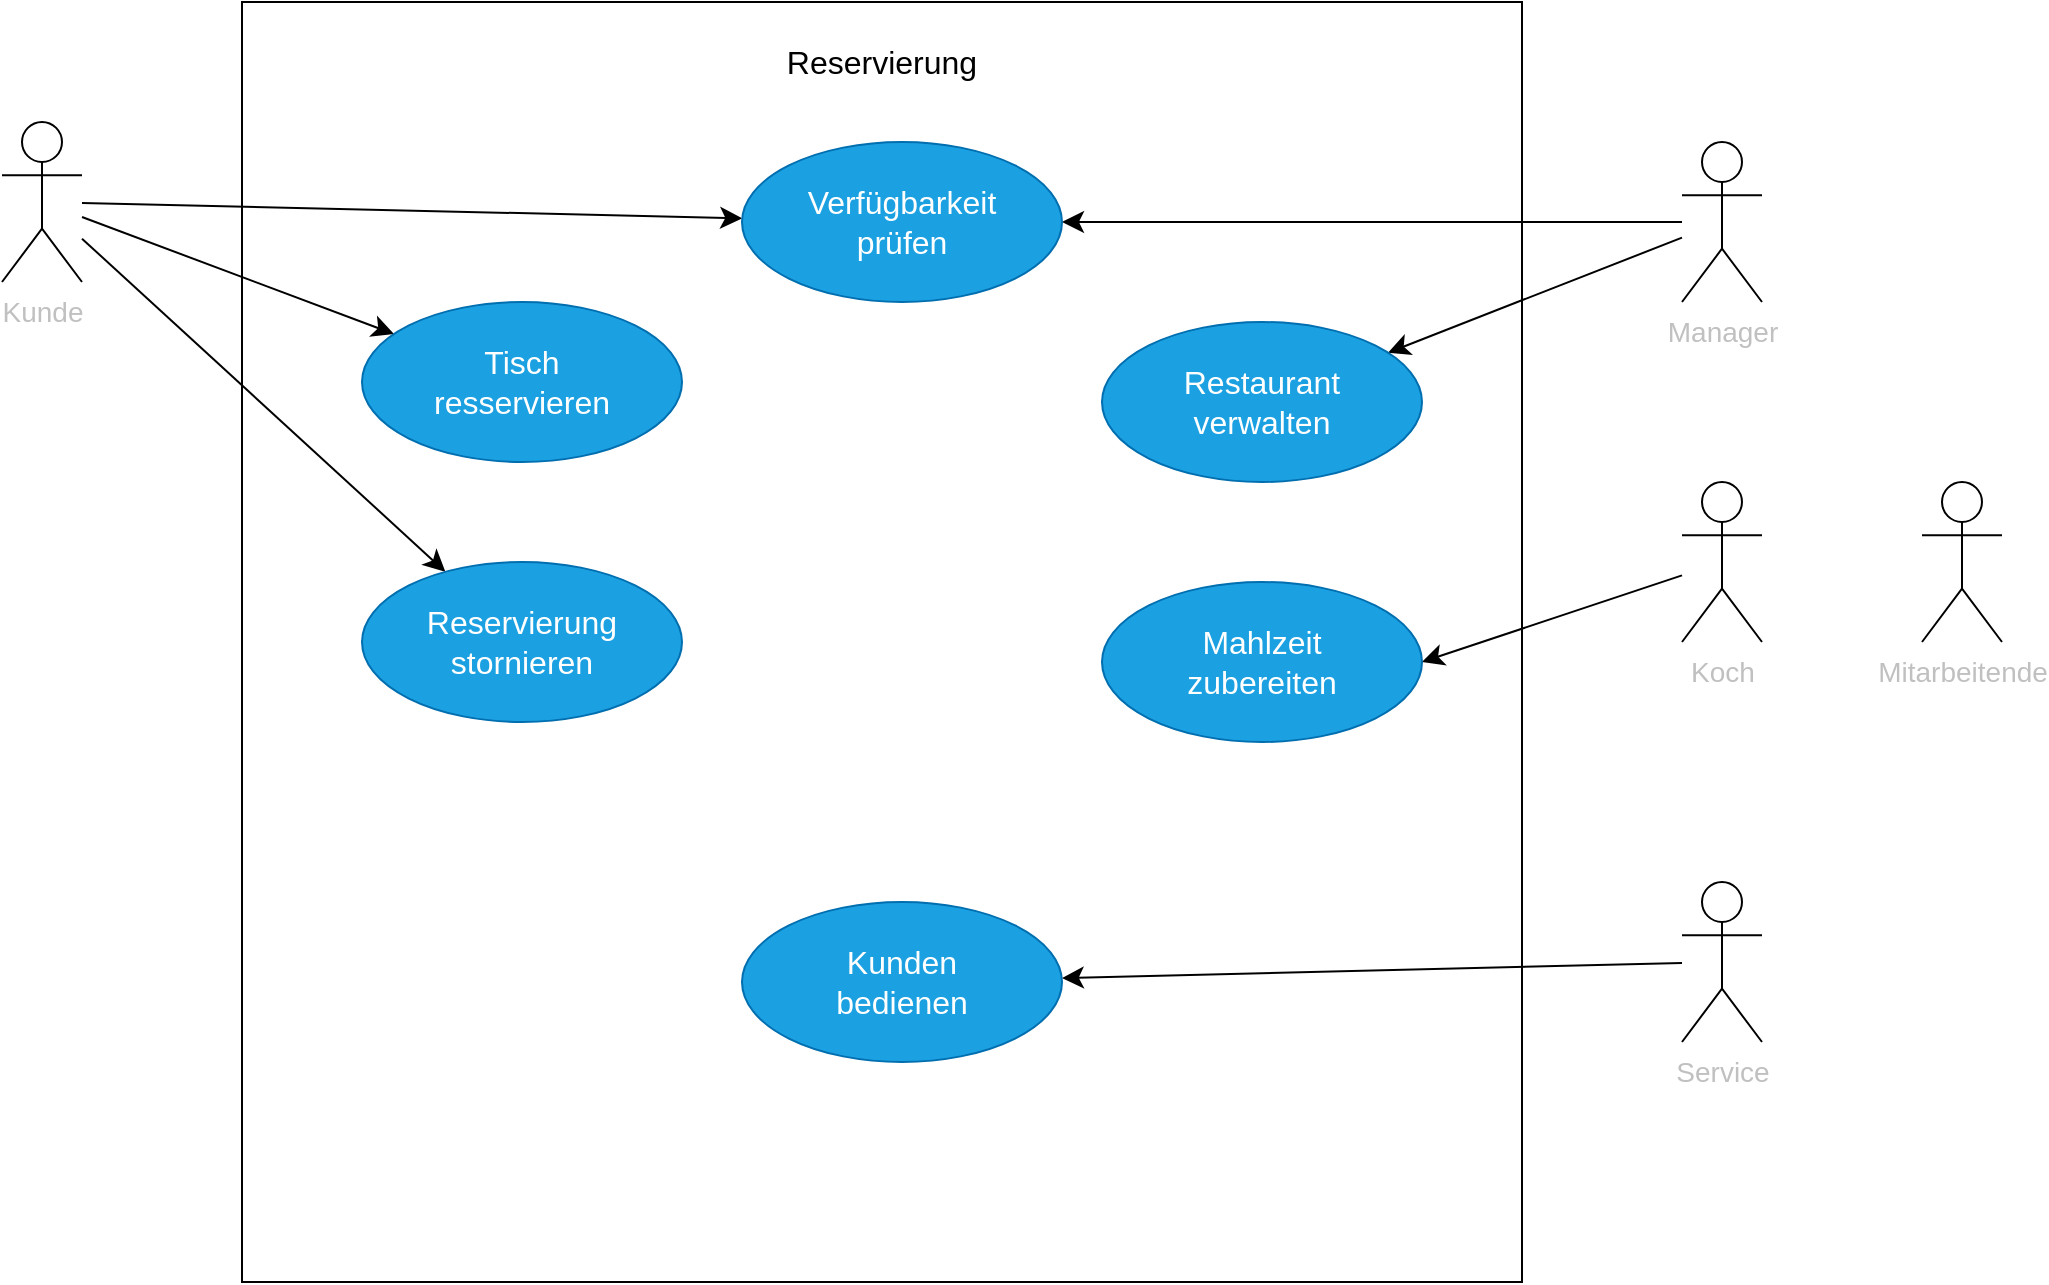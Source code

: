 <mxfile version="24.6.4" type="device">
  <diagram name="Anwendungsfall-Diagramm" id="e7e014a7-5840-1c2e-5031-d8a46d1fe8dd">
    <mxGraphModel dx="1434" dy="826" grid="1" gridSize="10" guides="1" tooltips="1" connect="1" arrows="1" fold="1" page="1" pageScale="1" pageWidth="1169" pageHeight="826" background="none" math="0" shadow="0">
      <root>
        <mxCell id="0" />
        <mxCell id="1" parent="0" />
        <mxCell id="Y0qoxg_Fr3goSD0_h_ZP-41" value="" style="whiteSpace=wrap;html=1;aspect=fixed;" vertex="1" parent="1">
          <mxGeometry x="240" y="40" width="640" height="640" as="geometry" />
        </mxCell>
        <mxCell id="Y0qoxg_Fr3goSD0_h_ZP-42" value="Reservierung" style="text;strokeColor=none;fillColor=none;html=1;align=center;verticalAlign=middle;whiteSpace=wrap;rounded=0;fontSize=16;" vertex="1" parent="1">
          <mxGeometry x="500" y="50" width="120" height="40" as="geometry" />
        </mxCell>
        <mxCell id="Y0qoxg_Fr3goSD0_h_ZP-64" style="edgeStyle=none;curved=1;rounded=0;orthogonalLoop=1;jettySize=auto;html=1;fontSize=12;startSize=8;endSize=8;" edge="1" parent="1" source="Y0qoxg_Fr3goSD0_h_ZP-43" target="Y0qoxg_Fr3goSD0_h_ZP-61">
          <mxGeometry relative="1" as="geometry" />
        </mxCell>
        <mxCell id="Y0qoxg_Fr3goSD0_h_ZP-67" style="edgeStyle=none;curved=1;rounded=0;orthogonalLoop=1;jettySize=auto;html=1;fontSize=12;startSize=8;endSize=8;" edge="1" parent="1" source="Y0qoxg_Fr3goSD0_h_ZP-43" target="Y0qoxg_Fr3goSD0_h_ZP-66">
          <mxGeometry relative="1" as="geometry" />
        </mxCell>
        <mxCell id="Y0qoxg_Fr3goSD0_h_ZP-70" style="edgeStyle=none;curved=1;rounded=0;orthogonalLoop=1;jettySize=auto;html=1;fontSize=12;startSize=8;endSize=8;" edge="1" parent="1" source="Y0qoxg_Fr3goSD0_h_ZP-43" target="Y0qoxg_Fr3goSD0_h_ZP-68">
          <mxGeometry relative="1" as="geometry" />
        </mxCell>
        <mxCell id="Y0qoxg_Fr3goSD0_h_ZP-43" value="&lt;font color=&quot;#c0c0c0&quot; style=&quot;font-size: 14px;&quot;&gt;Kunde&lt;/font&gt;" style="shape=umlActor;verticalLabelPosition=bottom;verticalAlign=top;html=1;outlineConnect=0;" vertex="1" parent="1">
          <mxGeometry x="120" y="100" width="40" height="80" as="geometry" />
        </mxCell>
        <mxCell id="Y0qoxg_Fr3goSD0_h_ZP-44" value="&lt;font color=&quot;#c0c0c0&quot;&gt;&lt;span style=&quot;font-size: 14px;&quot;&gt;Mitarbeitende&lt;/span&gt;&lt;/font&gt;" style="shape=umlActor;verticalLabelPosition=bottom;verticalAlign=top;html=1;outlineConnect=0;" vertex="1" parent="1">
          <mxGeometry x="1080" y="280" width="40" height="80" as="geometry" />
        </mxCell>
        <mxCell id="Y0qoxg_Fr3goSD0_h_ZP-65" style="edgeStyle=none;curved=1;rounded=0;orthogonalLoop=1;jettySize=auto;html=1;fontSize=12;startSize=8;endSize=8;" edge="1" parent="1" source="Y0qoxg_Fr3goSD0_h_ZP-45" target="Y0qoxg_Fr3goSD0_h_ZP-61">
          <mxGeometry relative="1" as="geometry" />
        </mxCell>
        <mxCell id="Y0qoxg_Fr3goSD0_h_ZP-72" style="edgeStyle=none;curved=1;rounded=0;orthogonalLoop=1;jettySize=auto;html=1;fontSize=12;startSize=8;endSize=8;" edge="1" parent="1" source="Y0qoxg_Fr3goSD0_h_ZP-45" target="Y0qoxg_Fr3goSD0_h_ZP-71">
          <mxGeometry relative="1" as="geometry" />
        </mxCell>
        <mxCell id="Y0qoxg_Fr3goSD0_h_ZP-45" value="&lt;font color=&quot;#c0c0c0&quot;&gt;&lt;span style=&quot;font-size: 14px;&quot;&gt;Manager&lt;/span&gt;&lt;/font&gt;" style="shape=umlActor;verticalLabelPosition=bottom;verticalAlign=top;html=1;outlineConnect=0;" vertex="1" parent="1">
          <mxGeometry x="960" y="110" width="40" height="80" as="geometry" />
        </mxCell>
        <mxCell id="Y0qoxg_Fr3goSD0_h_ZP-74" style="edgeStyle=none;curved=1;rounded=0;orthogonalLoop=1;jettySize=auto;html=1;entryX=1;entryY=0.5;entryDx=0;entryDy=0;fontSize=12;startSize=8;endSize=8;" edge="1" parent="1" source="Y0qoxg_Fr3goSD0_h_ZP-50" target="Y0qoxg_Fr3goSD0_h_ZP-73">
          <mxGeometry relative="1" as="geometry" />
        </mxCell>
        <mxCell id="Y0qoxg_Fr3goSD0_h_ZP-50" value="&lt;font color=&quot;#c0c0c0&quot; style=&quot;font-size: 14px;&quot;&gt;Koch&lt;/font&gt;" style="shape=umlActor;verticalLabelPosition=bottom;verticalAlign=top;html=1;outlineConnect=0;" vertex="1" parent="1">
          <mxGeometry x="960" y="280" width="40" height="80" as="geometry" />
        </mxCell>
        <mxCell id="Y0qoxg_Fr3goSD0_h_ZP-76" style="edgeStyle=none;curved=1;rounded=0;orthogonalLoop=1;jettySize=auto;html=1;fontSize=12;startSize=8;endSize=8;" edge="1" parent="1" source="Y0qoxg_Fr3goSD0_h_ZP-54" target="Y0qoxg_Fr3goSD0_h_ZP-75">
          <mxGeometry relative="1" as="geometry" />
        </mxCell>
        <mxCell id="Y0qoxg_Fr3goSD0_h_ZP-54" value="&lt;font color=&quot;#c0c0c0&quot; style=&quot;font-size: 14px;&quot;&gt;Service&lt;/font&gt;" style="shape=umlActor;verticalLabelPosition=bottom;verticalAlign=top;html=1;outlineConnect=0;" vertex="1" parent="1">
          <mxGeometry x="960" y="480" width="40" height="80" as="geometry" />
        </mxCell>
        <mxCell id="Y0qoxg_Fr3goSD0_h_ZP-61" value="Verfügbarkeit&lt;br style=&quot;font-size: 16px;&quot;&gt;prüfen" style="ellipse;whiteSpace=wrap;html=1;fillColor=#1ba1e2;fontColor=#ffffff;strokeColor=#006EAF;fontSize=16;" vertex="1" parent="1">
          <mxGeometry x="490" y="110" width="160" height="80" as="geometry" />
        </mxCell>
        <mxCell id="Y0qoxg_Fr3goSD0_h_ZP-66" value="&lt;font color=&quot;#ffffff&quot; style=&quot;font-size: 16px;&quot;&gt;Tisch&lt;br style=&quot;font-size: 16px;&quot;&gt;resservieren&lt;/font&gt;" style="ellipse;whiteSpace=wrap;html=1;fillColor=#1ba1e2;fontColor=#ffffff;strokeColor=#006EAF;fontSize=16;" vertex="1" parent="1">
          <mxGeometry x="300" y="190" width="160" height="80" as="geometry" />
        </mxCell>
        <mxCell id="Y0qoxg_Fr3goSD0_h_ZP-68" value="Reservierung&lt;br style=&quot;font-size: 16px;&quot;&gt;stornieren" style="ellipse;whiteSpace=wrap;html=1;fillColor=#1ba1e2;fontColor=#ffffff;strokeColor=#006EAF;fontSize=16;" vertex="1" parent="1">
          <mxGeometry x="300" y="320" width="160" height="80" as="geometry" />
        </mxCell>
        <mxCell id="Y0qoxg_Fr3goSD0_h_ZP-71" value="Restaurant&lt;div&gt;verwalten&lt;/div&gt;" style="ellipse;whiteSpace=wrap;html=1;fillColor=#1ba1e2;fontColor=#ffffff;strokeColor=#006EAF;fontSize=16;" vertex="1" parent="1">
          <mxGeometry x="670" y="200" width="160" height="80" as="geometry" />
        </mxCell>
        <mxCell id="Y0qoxg_Fr3goSD0_h_ZP-73" value="Mahlzeit&lt;br&gt;zubereiten" style="ellipse;whiteSpace=wrap;html=1;fillColor=#1ba1e2;fontColor=#ffffff;strokeColor=#006EAF;fontSize=16;" vertex="1" parent="1">
          <mxGeometry x="670" y="330" width="160" height="80" as="geometry" />
        </mxCell>
        <mxCell id="Y0qoxg_Fr3goSD0_h_ZP-75" value="Kunden&lt;br&gt;bedienen" style="ellipse;whiteSpace=wrap;html=1;fillColor=#1ba1e2;fontColor=#ffffff;strokeColor=#006EAF;fontSize=16;" vertex="1" parent="1">
          <mxGeometry x="490" y="490" width="160" height="80" as="geometry" />
        </mxCell>
      </root>
    </mxGraphModel>
  </diagram>
</mxfile>
